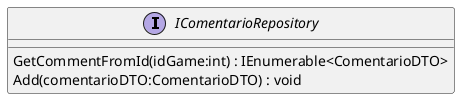 @startuml
interface IComentarioRepository {
    GetCommentFromId(idGame:int) : IEnumerable<ComentarioDTO>
    Add(comentarioDTO:ComentarioDTO) : void
}
@enduml

